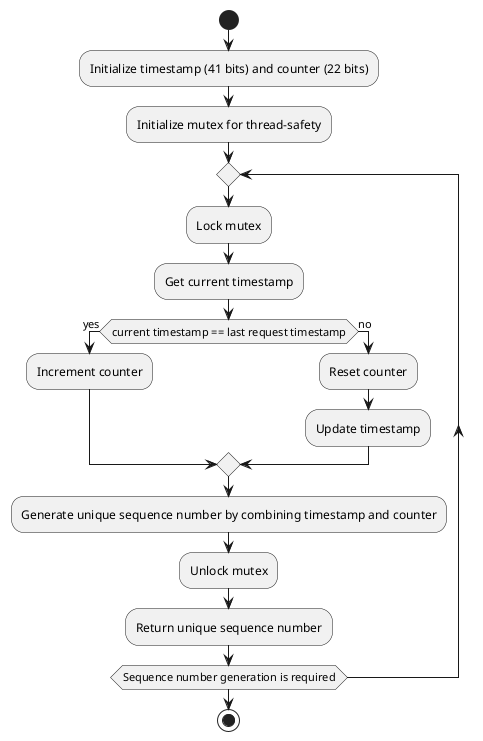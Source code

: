 @startuml
start

:Initialize timestamp (41 bits) and counter (22 bits);
:Initialize mutex for thread-safety;

repeat
    :Lock mutex;
    :Get current timestamp;

    if (current timestamp == last request timestamp) then (yes)
        :Increment counter;
    else (no)
        :Reset counter;
        :Update timestamp;
    endif

    :Generate unique sequence number by combining timestamp and counter;
    :Unlock mutex;
    :Return unique sequence number;
repeat while (Sequence number generation is required)

stop
@enduml

